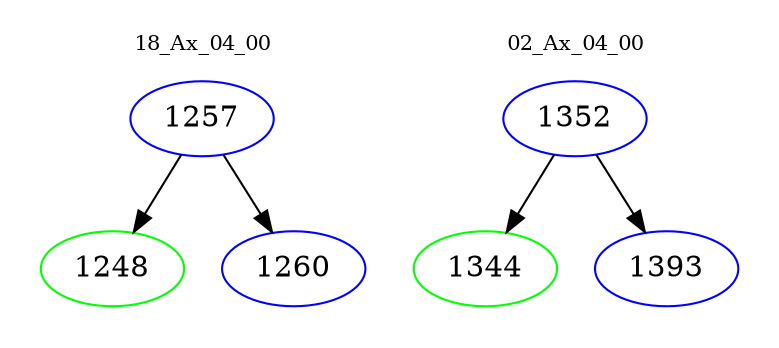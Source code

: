 digraph{
subgraph cluster_0 {
color = white
label = "18_Ax_04_00";
fontsize=10;
T0_1257 [label="1257", color="blue"]
T0_1257 -> T0_1248 [color="black"]
T0_1248 [label="1248", color="green"]
T0_1257 -> T0_1260 [color="black"]
T0_1260 [label="1260", color="blue"]
}
subgraph cluster_1 {
color = white
label = "02_Ax_04_00";
fontsize=10;
T1_1352 [label="1352", color="blue"]
T1_1352 -> T1_1344 [color="black"]
T1_1344 [label="1344", color="green"]
T1_1352 -> T1_1393 [color="black"]
T1_1393 [label="1393", color="blue"]
}
}
